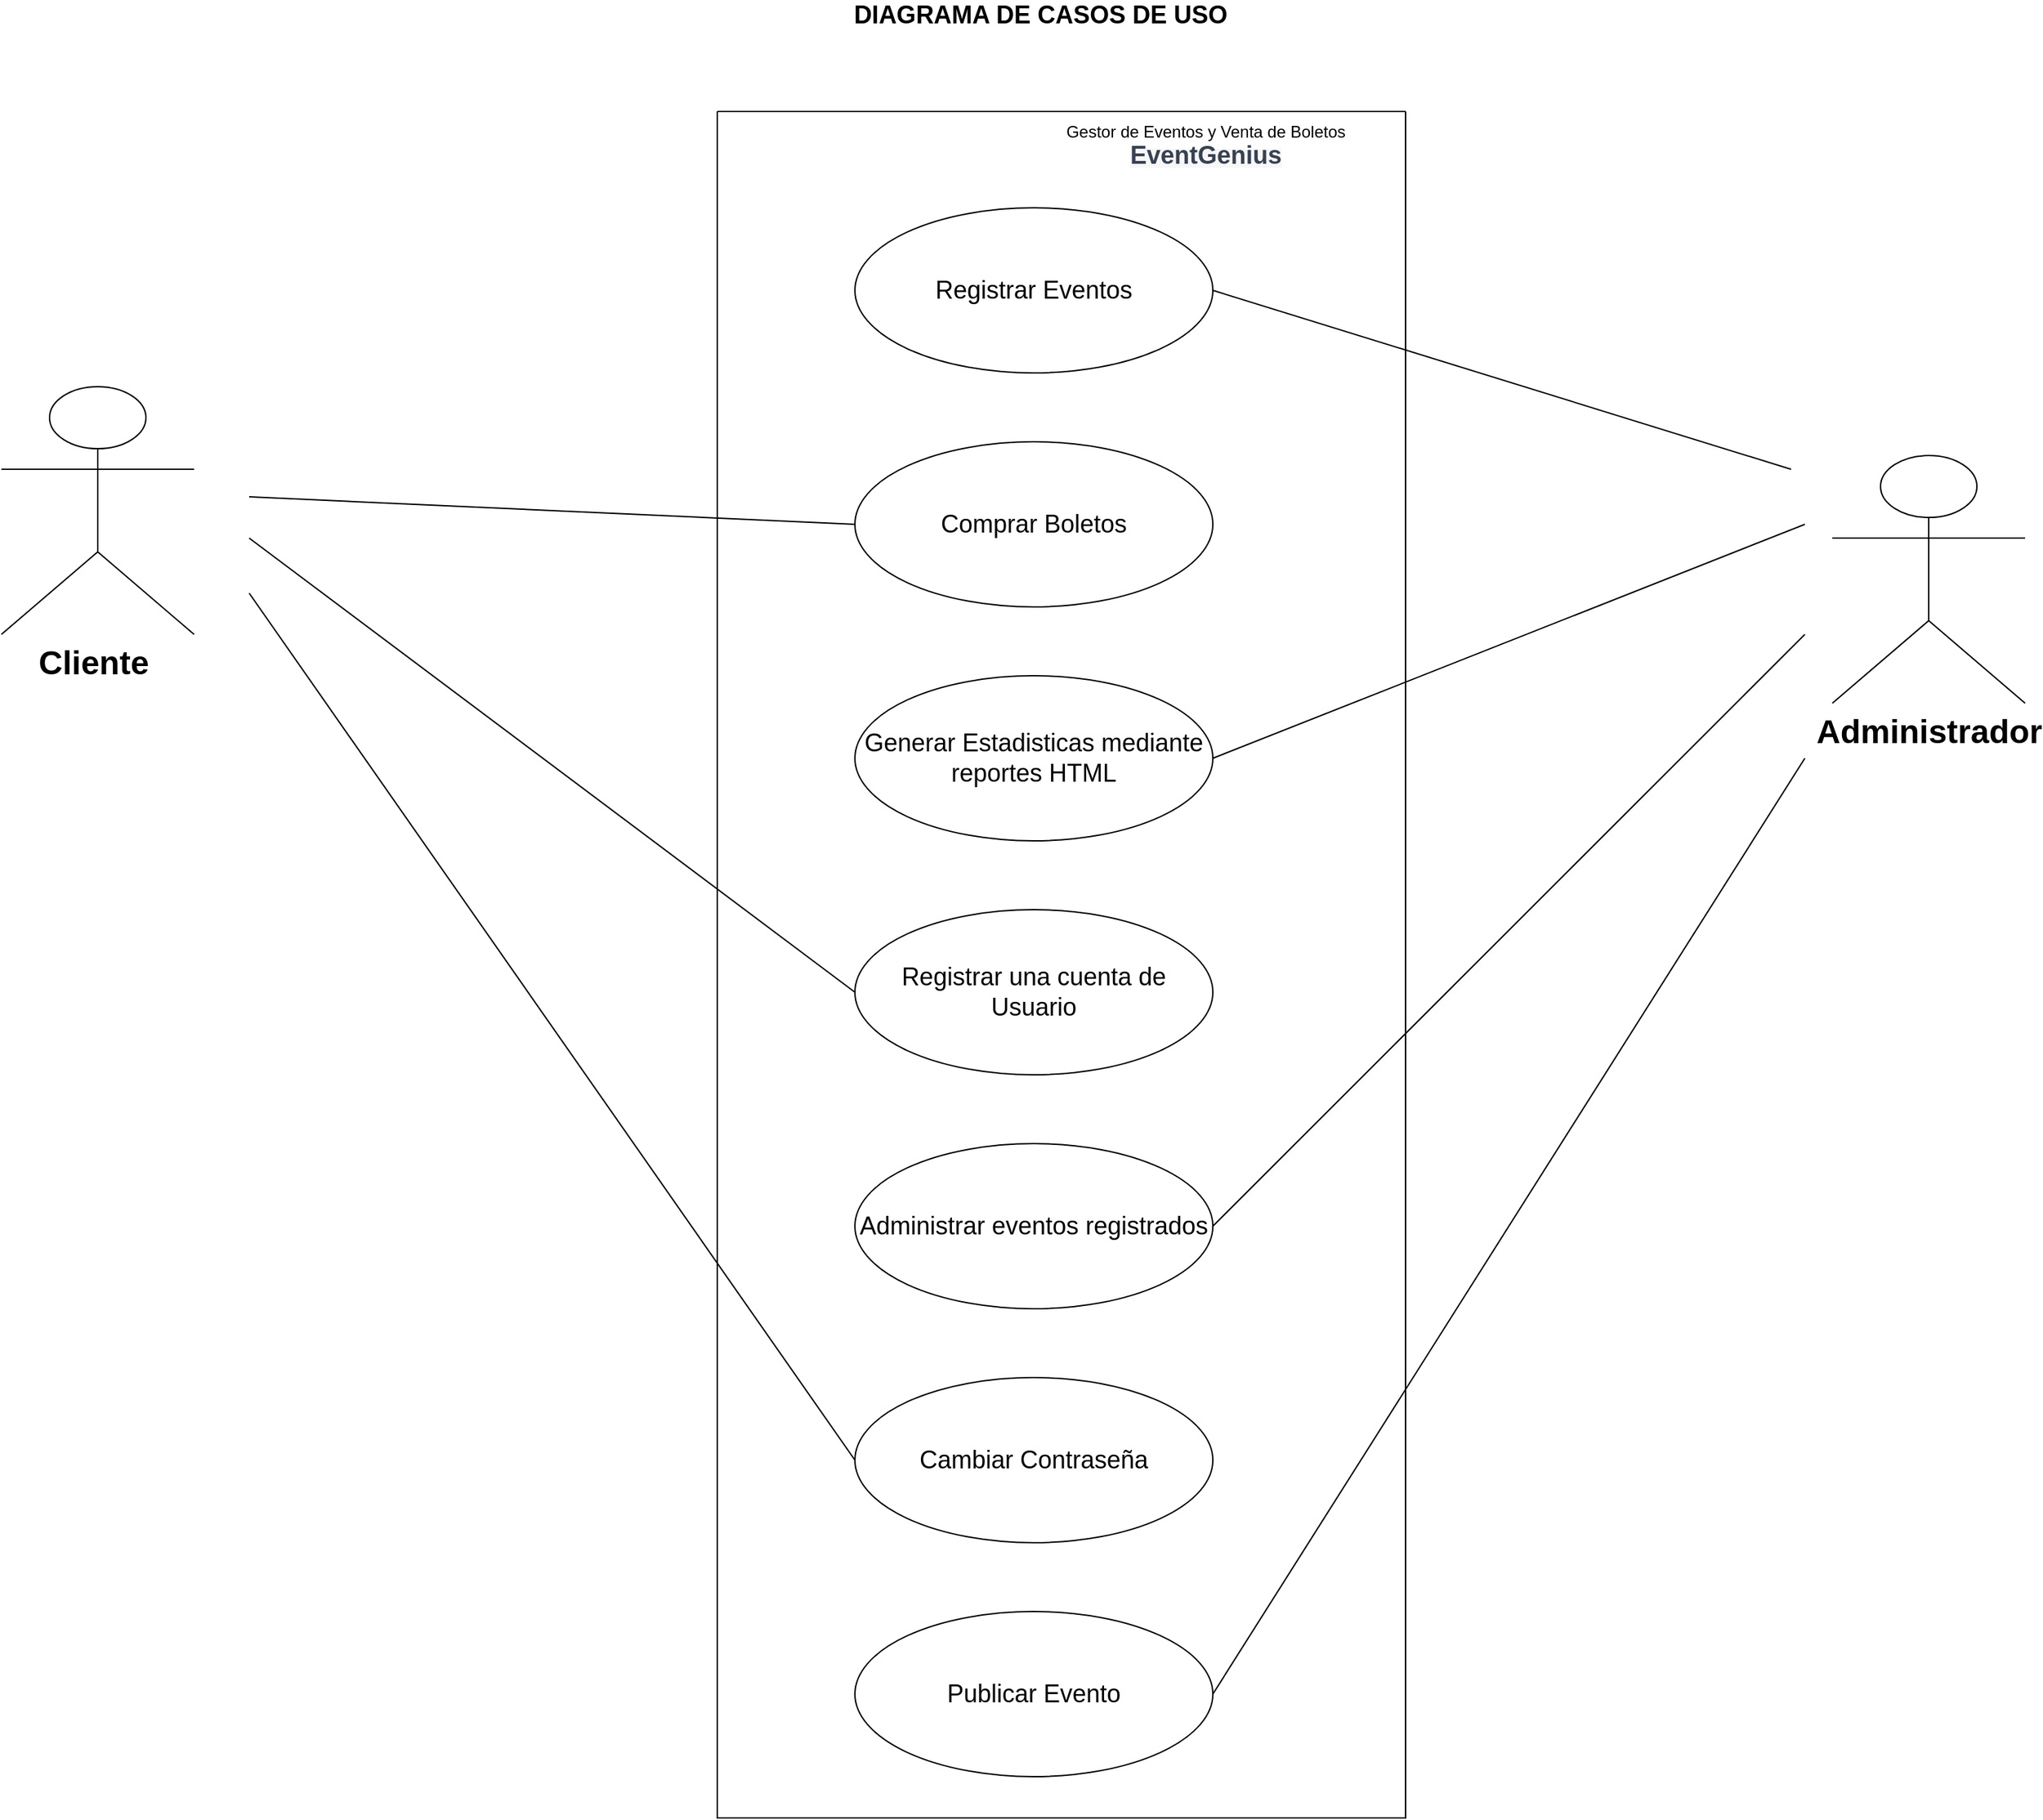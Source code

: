 <mxfile version="13.9.9" type="device" pages="2"><diagram id="QmkJn630_dgJWhQfuddS" name="DiagramaDeClases"><mxGraphModel dx="1304" dy="600" grid="1" gridSize="10" guides="1" tooltips="1" connect="1" arrows="1" fold="1" page="1" pageScale="1" pageWidth="3300" pageHeight="4681" math="0" shadow="0"><root><mxCell id="0"/><mxCell id="1" parent="0"/><mxCell id="KEuGBF8CXifZPxSLuN1S-3" value="&lt;b&gt;DIAGRAMA DE CASOS DE USO&lt;/b&gt;" style="text;html=1;strokeColor=none;fillColor=none;align=center;verticalAlign=middle;whiteSpace=wrap;rounded=0;fontSize=18;" parent="1" vertex="1"><mxGeometry x="1960" y="380" width="330" height="20" as="geometry"/></mxCell><mxCell id="KEuGBF8CXifZPxSLuN1S-8" value="&lt;font style=&quot;font-size: 24px&quot;&gt;&lt;b&gt;Cliente&amp;nbsp;&lt;/b&gt;&lt;/font&gt;" style="shape=umlActor;verticalLabelPosition=bottom;verticalAlign=top;html=1;outlineConnect=0;fontSize=18;" parent="1" vertex="1"><mxGeometry x="1370" y="660" width="140" height="180" as="geometry"/></mxCell><mxCell id="KEuGBF8CXifZPxSLuN1S-12" value="&lt;font style=&quot;font-size: 24px&quot;&gt;&lt;b&gt;Administrador&lt;/b&gt;&lt;/font&gt;" style="shape=umlActor;verticalLabelPosition=bottom;verticalAlign=top;html=1;outlineConnect=0;fontSize=18;" parent="1" vertex="1"><mxGeometry x="2700" y="710" width="140" height="180" as="geometry"/></mxCell><mxCell id="KEuGBF8CXifZPxSLuN1S-18" value="" style="swimlane;startSize=0;" parent="1" vertex="1"><mxGeometry x="1890" y="460" width="500" height="1240" as="geometry"/></mxCell><mxCell id="KEuGBF8CXifZPxSLuN1S-19" value="Gestor de Eventos y Venta de Boletos&lt;br&gt;&lt;span style=&quot;color: rgb(55 , 65 , 81) ; font-family: , , , , &amp;#34;segoe ui&amp;#34; , &amp;#34;roboto&amp;#34; , &amp;#34;ubuntu&amp;#34; , &amp;#34;cantarell&amp;#34; , &amp;#34;noto sans&amp;#34; , sans-serif , &amp;#34;helvetica neue&amp;#34; , &amp;#34;arial&amp;#34; , &amp;#34;apple color emoji&amp;#34; , &amp;#34;segoe ui emoji&amp;#34; , &amp;#34;segoe ui symbol&amp;#34; , &amp;#34;noto color emoji&amp;#34; ; text-align: left ; background-color: rgb(247 , 247 , 248)&quot;&gt;&lt;b&gt;&lt;font style=&quot;font-size: 18px&quot;&gt;EventGenius&lt;/font&gt;&lt;/b&gt;&lt;/span&gt;" style="text;html=1;strokeColor=none;fillColor=none;align=center;verticalAlign=middle;whiteSpace=wrap;rounded=0;" parent="KEuGBF8CXifZPxSLuN1S-18" vertex="1"><mxGeometry x="210" y="10" width="290" height="30" as="geometry"/></mxCell><mxCell id="KEuGBF8CXifZPxSLuN1S-20" value="Registrar Eventos" style="ellipse;whiteSpace=wrap;html=1;fontSize=18;" parent="KEuGBF8CXifZPxSLuN1S-18" vertex="1"><mxGeometry x="100" y="70" width="260" height="120" as="geometry"/></mxCell><mxCell id="KEuGBF8CXifZPxSLuN1S-21" value="Comprar Boletos" style="ellipse;whiteSpace=wrap;html=1;fontSize=18;" parent="KEuGBF8CXifZPxSLuN1S-18" vertex="1"><mxGeometry x="100" y="240" width="260" height="120" as="geometry"/></mxCell><mxCell id="KEuGBF8CXifZPxSLuN1S-22" value="Generar Estadisticas mediante reportes HTML" style="ellipse;whiteSpace=wrap;html=1;fontSize=18;" parent="KEuGBF8CXifZPxSLuN1S-18" vertex="1"><mxGeometry x="100" y="410" width="260" height="120" as="geometry"/></mxCell><mxCell id="KEuGBF8CXifZPxSLuN1S-27" value="Registrar una cuenta de Usuario" style="ellipse;whiteSpace=wrap;html=1;fontSize=18;" parent="KEuGBF8CXifZPxSLuN1S-18" vertex="1"><mxGeometry x="100" y="580" width="260" height="120" as="geometry"/></mxCell><mxCell id="KEuGBF8CXifZPxSLuN1S-28" value="Administrar eventos registrados" style="ellipse;whiteSpace=wrap;html=1;fontSize=18;" parent="KEuGBF8CXifZPxSLuN1S-18" vertex="1"><mxGeometry x="100" y="750" width="260" height="120" as="geometry"/></mxCell><mxCell id="KEuGBF8CXifZPxSLuN1S-33" value="Cambiar Contraseña" style="ellipse;whiteSpace=wrap;html=1;fontSize=18;" parent="KEuGBF8CXifZPxSLuN1S-18" vertex="1"><mxGeometry x="100" y="920" width="260" height="120" as="geometry"/></mxCell><mxCell id="isotwShfGHohyE3bP9FN-1" value="Publicar Evento" style="ellipse;whiteSpace=wrap;html=1;fontSize=18;" vertex="1" parent="KEuGBF8CXifZPxSLuN1S-18"><mxGeometry x="100" y="1090" width="260" height="120" as="geometry"/></mxCell><mxCell id="KEuGBF8CXifZPxSLuN1S-23" value="" style="endArrow=none;html=1;rounded=0;fontSize=24;entryX=1;entryY=0.5;entryDx=0;entryDy=0;" parent="1" target="KEuGBF8CXifZPxSLuN1S-20" edge="1"><mxGeometry width="50" height="50" relative="1" as="geometry"><mxPoint x="2670" y="720" as="sourcePoint"/><mxPoint x="1680" y="640" as="targetPoint"/></mxGeometry></mxCell><mxCell id="KEuGBF8CXifZPxSLuN1S-24" value="" style="endArrow=none;html=1;rounded=0;fontSize=24;entryX=0;entryY=0.5;entryDx=0;entryDy=0;" parent="1" target="KEuGBF8CXifZPxSLuN1S-21" edge="1"><mxGeometry width="50" height="50" relative="1" as="geometry"><mxPoint x="1550" y="740" as="sourcePoint"/><mxPoint x="1720" y="790" as="targetPoint"/></mxGeometry></mxCell><mxCell id="KEuGBF8CXifZPxSLuN1S-25" value="" style="endArrow=none;html=1;rounded=0;fontSize=24;entryX=1;entryY=0.5;entryDx=0;entryDy=0;" parent="1" target="KEuGBF8CXifZPxSLuN1S-22" edge="1"><mxGeometry width="50" height="50" relative="1" as="geometry"><mxPoint x="2680" y="760" as="sourcePoint"/><mxPoint x="1700" y="830" as="targetPoint"/></mxGeometry></mxCell><mxCell id="KEuGBF8CXifZPxSLuN1S-30" value="" style="endArrow=none;html=1;rounded=0;fontSize=24;exitX=1;exitY=0.5;exitDx=0;exitDy=0;" parent="1" source="KEuGBF8CXifZPxSLuN1S-28" edge="1"><mxGeometry width="50" height="50" relative="1" as="geometry"><mxPoint x="2470" y="1140" as="sourcePoint"/><mxPoint x="2680" y="840" as="targetPoint"/></mxGeometry></mxCell><mxCell id="KEuGBF8CXifZPxSLuN1S-31" value="" style="endArrow=none;html=1;rounded=0;fontSize=24;entryX=0;entryY=0.5;entryDx=0;entryDy=0;" parent="1" target="KEuGBF8CXifZPxSLuN1S-27" edge="1"><mxGeometry width="50" height="50" relative="1" as="geometry"><mxPoint x="1550" y="770" as="sourcePoint"/><mxPoint x="1700" y="830" as="targetPoint"/></mxGeometry></mxCell><mxCell id="KEuGBF8CXifZPxSLuN1S-34" value="" style="endArrow=none;html=1;rounded=0;fontSize=24;exitX=0;exitY=0.5;exitDx=0;exitDy=0;" parent="1" source="KEuGBF8CXifZPxSLuN1S-33" edge="1"><mxGeometry width="50" height="50" relative="1" as="geometry"><mxPoint x="1550" y="1150" as="sourcePoint"/><mxPoint x="1550" y="810" as="targetPoint"/></mxGeometry></mxCell><mxCell id="isotwShfGHohyE3bP9FN-2" value="" style="endArrow=none;html=1;rounded=0;fontSize=24;exitX=1;exitY=0.5;exitDx=0;exitDy=0;" edge="1" parent="1" source="isotwShfGHohyE3bP9FN-1"><mxGeometry width="50" height="50" relative="1" as="geometry"><mxPoint x="2260" y="1450" as="sourcePoint"/><mxPoint x="2680" y="930" as="targetPoint"/></mxGeometry></mxCell></root></mxGraphModel></diagram><diagram id="dxBifSwAhB8WOciRzYQp" name="DiagramaDeCasosDeUso"><mxGraphModel dx="1136" dy="614" grid="1" gridSize="10" guides="1" tooltips="1" connect="1" arrows="1" fold="1" page="1" pageScale="1" pageWidth="827" pageHeight="1169" math="0" shadow="0">&#xa;            <root>&#xa;                <mxCell id="0"/>&#xa;                <mxCell id="1" parent="0"/>&#xa;            </root>&#xa;        </mxGraphModel></diagram></mxfile>